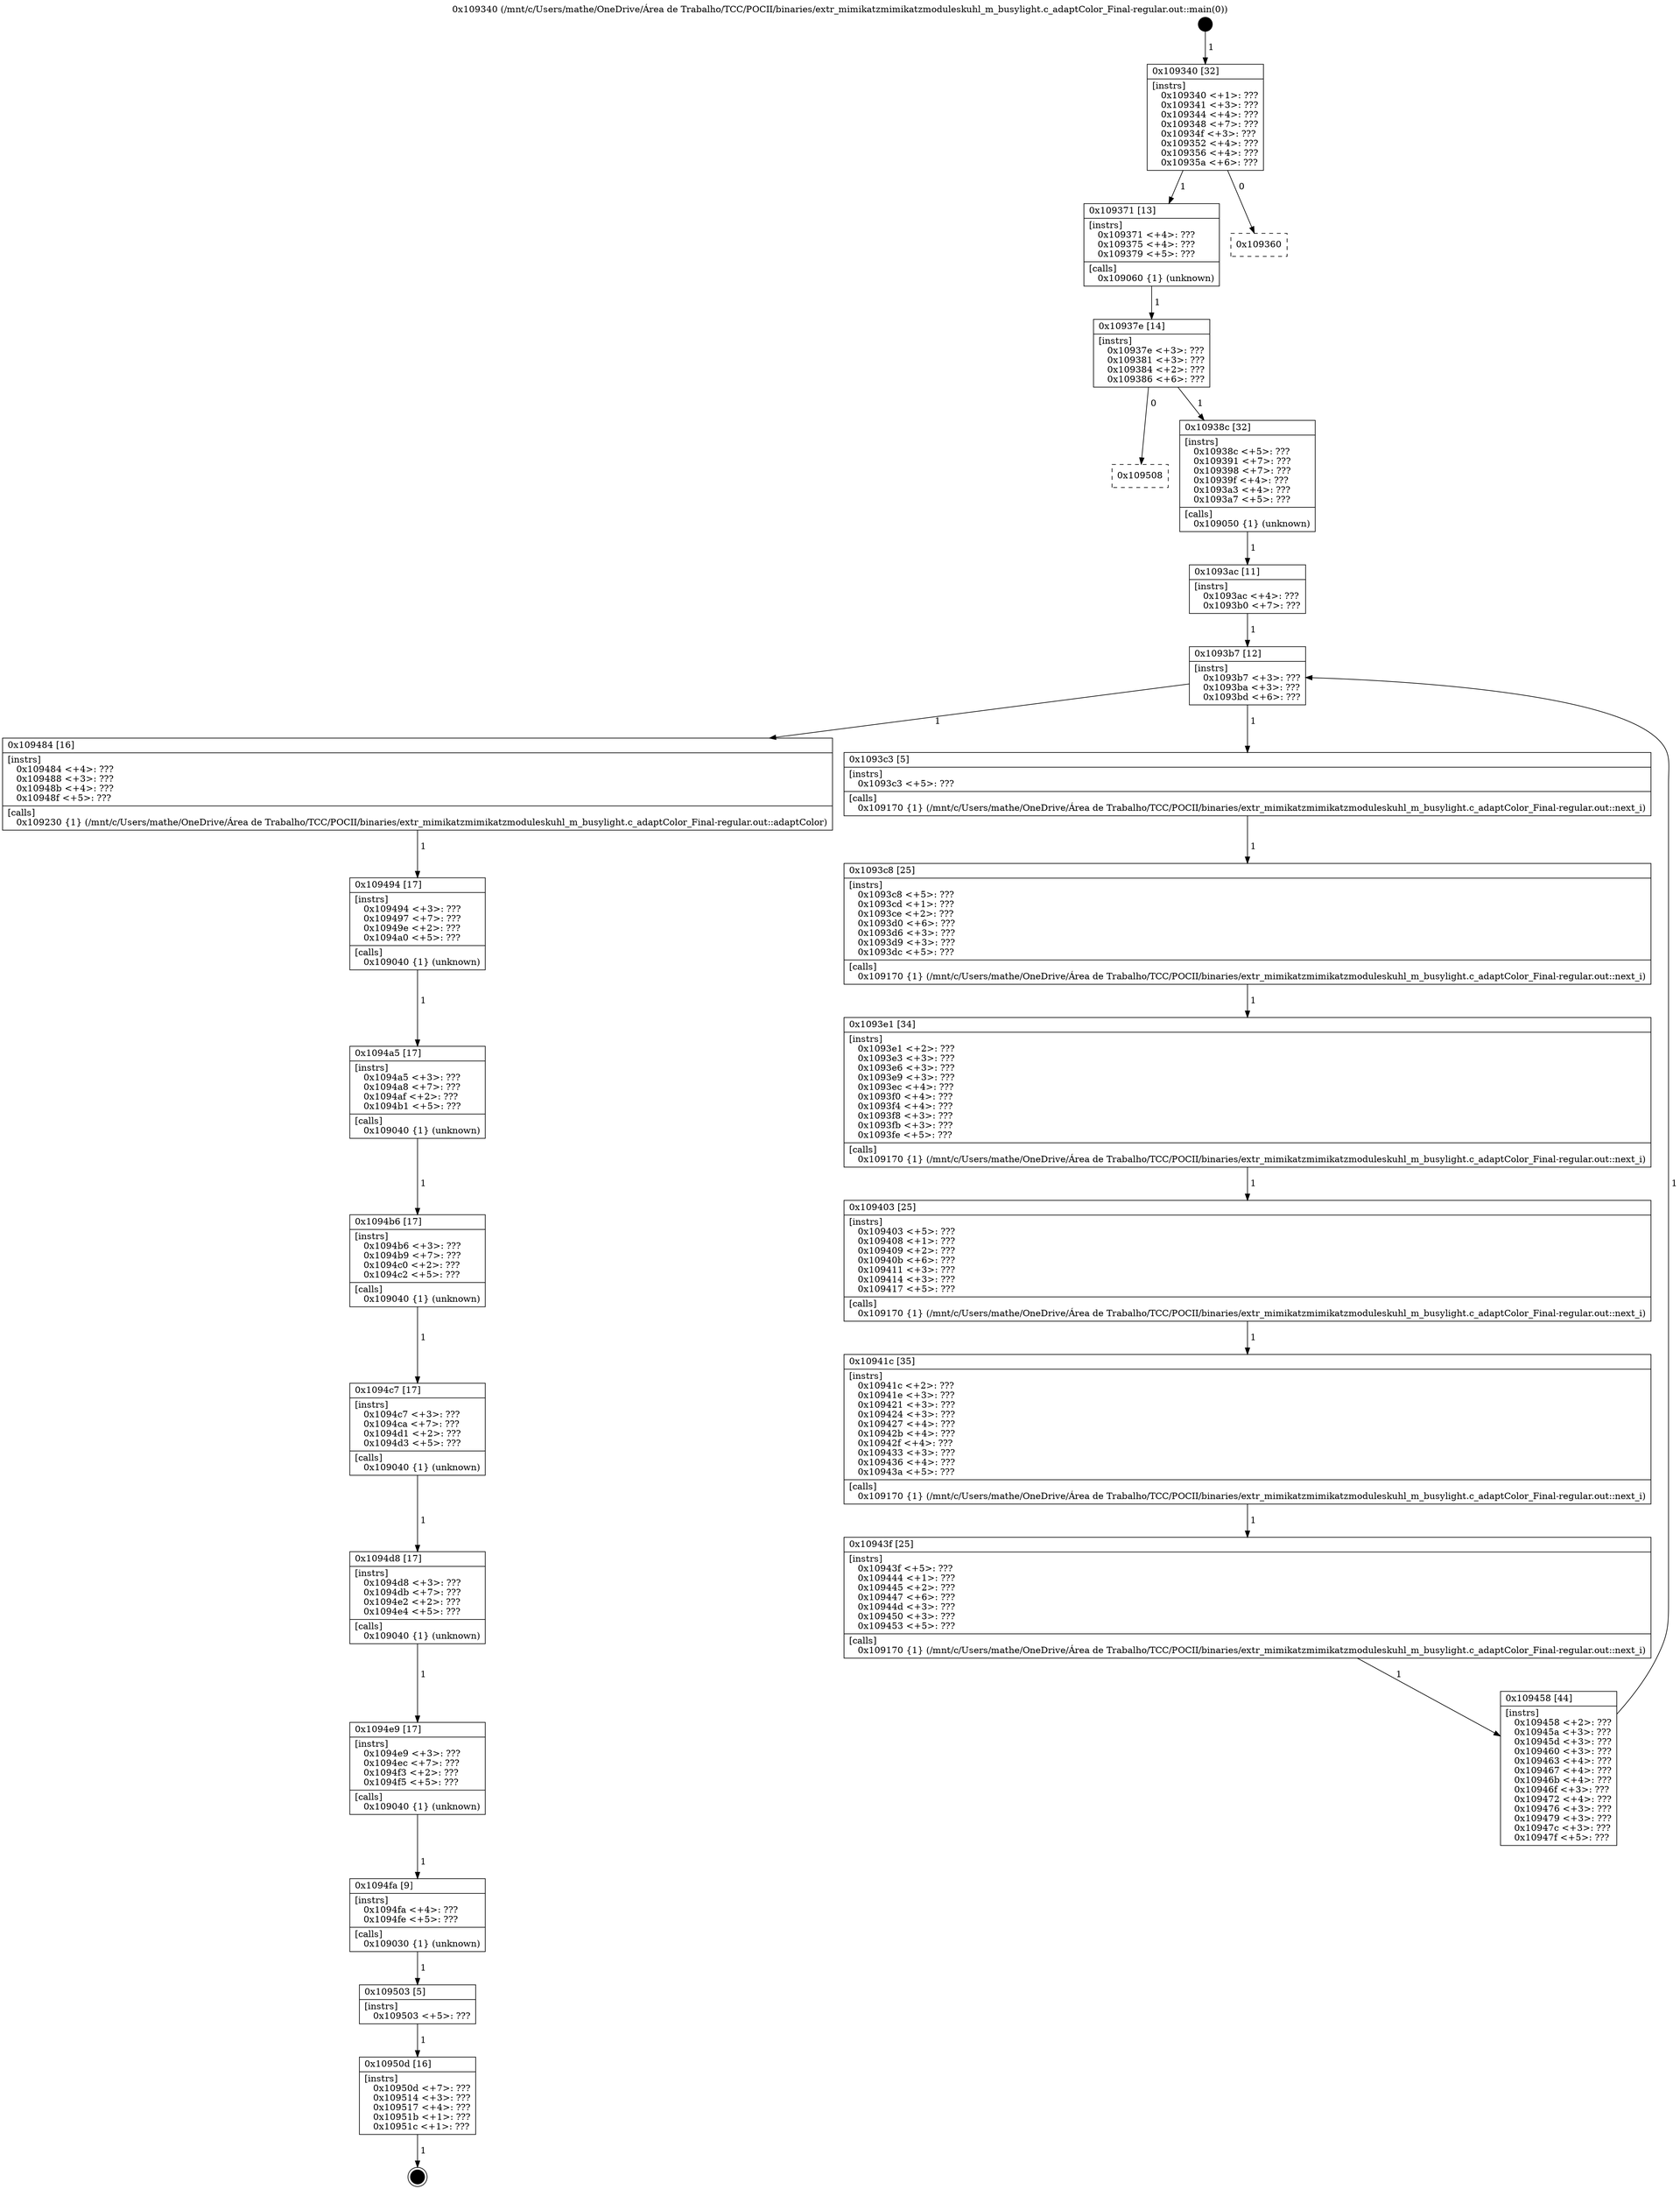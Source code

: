 digraph "0x109340" {
  label = "0x109340 (/mnt/c/Users/mathe/OneDrive/Área de Trabalho/TCC/POCII/binaries/extr_mimikatzmimikatzmoduleskuhl_m_busylight.c_adaptColor_Final-regular.out::main(0))"
  labelloc = "t"
  node[shape=record]

  Entry [label="",width=0.3,height=0.3,shape=circle,fillcolor=black,style=filled]
  "0x109340" [label="{
     0x109340 [32]\l
     | [instrs]\l
     &nbsp;&nbsp;0x109340 \<+1\>: ???\l
     &nbsp;&nbsp;0x109341 \<+3\>: ???\l
     &nbsp;&nbsp;0x109344 \<+4\>: ???\l
     &nbsp;&nbsp;0x109348 \<+7\>: ???\l
     &nbsp;&nbsp;0x10934f \<+3\>: ???\l
     &nbsp;&nbsp;0x109352 \<+4\>: ???\l
     &nbsp;&nbsp;0x109356 \<+4\>: ???\l
     &nbsp;&nbsp;0x10935a \<+6\>: ???\l
  }"]
  "0x109371" [label="{
     0x109371 [13]\l
     | [instrs]\l
     &nbsp;&nbsp;0x109371 \<+4\>: ???\l
     &nbsp;&nbsp;0x109375 \<+4\>: ???\l
     &nbsp;&nbsp;0x109379 \<+5\>: ???\l
     | [calls]\l
     &nbsp;&nbsp;0x109060 \{1\} (unknown)\l
  }"]
  "0x109360" [label="{
     0x109360\l
  }", style=dashed]
  "0x10937e" [label="{
     0x10937e [14]\l
     | [instrs]\l
     &nbsp;&nbsp;0x10937e \<+3\>: ???\l
     &nbsp;&nbsp;0x109381 \<+3\>: ???\l
     &nbsp;&nbsp;0x109384 \<+2\>: ???\l
     &nbsp;&nbsp;0x109386 \<+6\>: ???\l
  }"]
  "0x109508" [label="{
     0x109508\l
  }", style=dashed]
  "0x10938c" [label="{
     0x10938c [32]\l
     | [instrs]\l
     &nbsp;&nbsp;0x10938c \<+5\>: ???\l
     &nbsp;&nbsp;0x109391 \<+7\>: ???\l
     &nbsp;&nbsp;0x109398 \<+7\>: ???\l
     &nbsp;&nbsp;0x10939f \<+4\>: ???\l
     &nbsp;&nbsp;0x1093a3 \<+4\>: ???\l
     &nbsp;&nbsp;0x1093a7 \<+5\>: ???\l
     | [calls]\l
     &nbsp;&nbsp;0x109050 \{1\} (unknown)\l
  }"]
  Exit [label="",width=0.3,height=0.3,shape=circle,fillcolor=black,style=filled,peripheries=2]
  "0x1093b7" [label="{
     0x1093b7 [12]\l
     | [instrs]\l
     &nbsp;&nbsp;0x1093b7 \<+3\>: ???\l
     &nbsp;&nbsp;0x1093ba \<+3\>: ???\l
     &nbsp;&nbsp;0x1093bd \<+6\>: ???\l
  }"]
  "0x109484" [label="{
     0x109484 [16]\l
     | [instrs]\l
     &nbsp;&nbsp;0x109484 \<+4\>: ???\l
     &nbsp;&nbsp;0x109488 \<+3\>: ???\l
     &nbsp;&nbsp;0x10948b \<+4\>: ???\l
     &nbsp;&nbsp;0x10948f \<+5\>: ???\l
     | [calls]\l
     &nbsp;&nbsp;0x109230 \{1\} (/mnt/c/Users/mathe/OneDrive/Área de Trabalho/TCC/POCII/binaries/extr_mimikatzmimikatzmoduleskuhl_m_busylight.c_adaptColor_Final-regular.out::adaptColor)\l
  }"]
  "0x1093c3" [label="{
     0x1093c3 [5]\l
     | [instrs]\l
     &nbsp;&nbsp;0x1093c3 \<+5\>: ???\l
     | [calls]\l
     &nbsp;&nbsp;0x109170 \{1\} (/mnt/c/Users/mathe/OneDrive/Área de Trabalho/TCC/POCII/binaries/extr_mimikatzmimikatzmoduleskuhl_m_busylight.c_adaptColor_Final-regular.out::next_i)\l
  }"]
  "0x1093c8" [label="{
     0x1093c8 [25]\l
     | [instrs]\l
     &nbsp;&nbsp;0x1093c8 \<+5\>: ???\l
     &nbsp;&nbsp;0x1093cd \<+1\>: ???\l
     &nbsp;&nbsp;0x1093ce \<+2\>: ???\l
     &nbsp;&nbsp;0x1093d0 \<+6\>: ???\l
     &nbsp;&nbsp;0x1093d6 \<+3\>: ???\l
     &nbsp;&nbsp;0x1093d9 \<+3\>: ???\l
     &nbsp;&nbsp;0x1093dc \<+5\>: ???\l
     | [calls]\l
     &nbsp;&nbsp;0x109170 \{1\} (/mnt/c/Users/mathe/OneDrive/Área de Trabalho/TCC/POCII/binaries/extr_mimikatzmimikatzmoduleskuhl_m_busylight.c_adaptColor_Final-regular.out::next_i)\l
  }"]
  "0x1093e1" [label="{
     0x1093e1 [34]\l
     | [instrs]\l
     &nbsp;&nbsp;0x1093e1 \<+2\>: ???\l
     &nbsp;&nbsp;0x1093e3 \<+3\>: ???\l
     &nbsp;&nbsp;0x1093e6 \<+3\>: ???\l
     &nbsp;&nbsp;0x1093e9 \<+3\>: ???\l
     &nbsp;&nbsp;0x1093ec \<+4\>: ???\l
     &nbsp;&nbsp;0x1093f0 \<+4\>: ???\l
     &nbsp;&nbsp;0x1093f4 \<+4\>: ???\l
     &nbsp;&nbsp;0x1093f8 \<+3\>: ???\l
     &nbsp;&nbsp;0x1093fb \<+3\>: ???\l
     &nbsp;&nbsp;0x1093fe \<+5\>: ???\l
     | [calls]\l
     &nbsp;&nbsp;0x109170 \{1\} (/mnt/c/Users/mathe/OneDrive/Área de Trabalho/TCC/POCII/binaries/extr_mimikatzmimikatzmoduleskuhl_m_busylight.c_adaptColor_Final-regular.out::next_i)\l
  }"]
  "0x109403" [label="{
     0x109403 [25]\l
     | [instrs]\l
     &nbsp;&nbsp;0x109403 \<+5\>: ???\l
     &nbsp;&nbsp;0x109408 \<+1\>: ???\l
     &nbsp;&nbsp;0x109409 \<+2\>: ???\l
     &nbsp;&nbsp;0x10940b \<+6\>: ???\l
     &nbsp;&nbsp;0x109411 \<+3\>: ???\l
     &nbsp;&nbsp;0x109414 \<+3\>: ???\l
     &nbsp;&nbsp;0x109417 \<+5\>: ???\l
     | [calls]\l
     &nbsp;&nbsp;0x109170 \{1\} (/mnt/c/Users/mathe/OneDrive/Área de Trabalho/TCC/POCII/binaries/extr_mimikatzmimikatzmoduleskuhl_m_busylight.c_adaptColor_Final-regular.out::next_i)\l
  }"]
  "0x10941c" [label="{
     0x10941c [35]\l
     | [instrs]\l
     &nbsp;&nbsp;0x10941c \<+2\>: ???\l
     &nbsp;&nbsp;0x10941e \<+3\>: ???\l
     &nbsp;&nbsp;0x109421 \<+3\>: ???\l
     &nbsp;&nbsp;0x109424 \<+3\>: ???\l
     &nbsp;&nbsp;0x109427 \<+4\>: ???\l
     &nbsp;&nbsp;0x10942b \<+4\>: ???\l
     &nbsp;&nbsp;0x10942f \<+4\>: ???\l
     &nbsp;&nbsp;0x109433 \<+3\>: ???\l
     &nbsp;&nbsp;0x109436 \<+4\>: ???\l
     &nbsp;&nbsp;0x10943a \<+5\>: ???\l
     | [calls]\l
     &nbsp;&nbsp;0x109170 \{1\} (/mnt/c/Users/mathe/OneDrive/Área de Trabalho/TCC/POCII/binaries/extr_mimikatzmimikatzmoduleskuhl_m_busylight.c_adaptColor_Final-regular.out::next_i)\l
  }"]
  "0x10943f" [label="{
     0x10943f [25]\l
     | [instrs]\l
     &nbsp;&nbsp;0x10943f \<+5\>: ???\l
     &nbsp;&nbsp;0x109444 \<+1\>: ???\l
     &nbsp;&nbsp;0x109445 \<+2\>: ???\l
     &nbsp;&nbsp;0x109447 \<+6\>: ???\l
     &nbsp;&nbsp;0x10944d \<+3\>: ???\l
     &nbsp;&nbsp;0x109450 \<+3\>: ???\l
     &nbsp;&nbsp;0x109453 \<+5\>: ???\l
     | [calls]\l
     &nbsp;&nbsp;0x109170 \{1\} (/mnt/c/Users/mathe/OneDrive/Área de Trabalho/TCC/POCII/binaries/extr_mimikatzmimikatzmoduleskuhl_m_busylight.c_adaptColor_Final-regular.out::next_i)\l
  }"]
  "0x109458" [label="{
     0x109458 [44]\l
     | [instrs]\l
     &nbsp;&nbsp;0x109458 \<+2\>: ???\l
     &nbsp;&nbsp;0x10945a \<+3\>: ???\l
     &nbsp;&nbsp;0x10945d \<+3\>: ???\l
     &nbsp;&nbsp;0x109460 \<+3\>: ???\l
     &nbsp;&nbsp;0x109463 \<+4\>: ???\l
     &nbsp;&nbsp;0x109467 \<+4\>: ???\l
     &nbsp;&nbsp;0x10946b \<+4\>: ???\l
     &nbsp;&nbsp;0x10946f \<+3\>: ???\l
     &nbsp;&nbsp;0x109472 \<+4\>: ???\l
     &nbsp;&nbsp;0x109476 \<+3\>: ???\l
     &nbsp;&nbsp;0x109479 \<+3\>: ???\l
     &nbsp;&nbsp;0x10947c \<+3\>: ???\l
     &nbsp;&nbsp;0x10947f \<+5\>: ???\l
  }"]
  "0x1093ac" [label="{
     0x1093ac [11]\l
     | [instrs]\l
     &nbsp;&nbsp;0x1093ac \<+4\>: ???\l
     &nbsp;&nbsp;0x1093b0 \<+7\>: ???\l
  }"]
  "0x109494" [label="{
     0x109494 [17]\l
     | [instrs]\l
     &nbsp;&nbsp;0x109494 \<+3\>: ???\l
     &nbsp;&nbsp;0x109497 \<+7\>: ???\l
     &nbsp;&nbsp;0x10949e \<+2\>: ???\l
     &nbsp;&nbsp;0x1094a0 \<+5\>: ???\l
     | [calls]\l
     &nbsp;&nbsp;0x109040 \{1\} (unknown)\l
  }"]
  "0x1094a5" [label="{
     0x1094a5 [17]\l
     | [instrs]\l
     &nbsp;&nbsp;0x1094a5 \<+3\>: ???\l
     &nbsp;&nbsp;0x1094a8 \<+7\>: ???\l
     &nbsp;&nbsp;0x1094af \<+2\>: ???\l
     &nbsp;&nbsp;0x1094b1 \<+5\>: ???\l
     | [calls]\l
     &nbsp;&nbsp;0x109040 \{1\} (unknown)\l
  }"]
  "0x1094b6" [label="{
     0x1094b6 [17]\l
     | [instrs]\l
     &nbsp;&nbsp;0x1094b6 \<+3\>: ???\l
     &nbsp;&nbsp;0x1094b9 \<+7\>: ???\l
     &nbsp;&nbsp;0x1094c0 \<+2\>: ???\l
     &nbsp;&nbsp;0x1094c2 \<+5\>: ???\l
     | [calls]\l
     &nbsp;&nbsp;0x109040 \{1\} (unknown)\l
  }"]
  "0x1094c7" [label="{
     0x1094c7 [17]\l
     | [instrs]\l
     &nbsp;&nbsp;0x1094c7 \<+3\>: ???\l
     &nbsp;&nbsp;0x1094ca \<+7\>: ???\l
     &nbsp;&nbsp;0x1094d1 \<+2\>: ???\l
     &nbsp;&nbsp;0x1094d3 \<+5\>: ???\l
     | [calls]\l
     &nbsp;&nbsp;0x109040 \{1\} (unknown)\l
  }"]
  "0x1094d8" [label="{
     0x1094d8 [17]\l
     | [instrs]\l
     &nbsp;&nbsp;0x1094d8 \<+3\>: ???\l
     &nbsp;&nbsp;0x1094db \<+7\>: ???\l
     &nbsp;&nbsp;0x1094e2 \<+2\>: ???\l
     &nbsp;&nbsp;0x1094e4 \<+5\>: ???\l
     | [calls]\l
     &nbsp;&nbsp;0x109040 \{1\} (unknown)\l
  }"]
  "0x1094e9" [label="{
     0x1094e9 [17]\l
     | [instrs]\l
     &nbsp;&nbsp;0x1094e9 \<+3\>: ???\l
     &nbsp;&nbsp;0x1094ec \<+7\>: ???\l
     &nbsp;&nbsp;0x1094f3 \<+2\>: ???\l
     &nbsp;&nbsp;0x1094f5 \<+5\>: ???\l
     | [calls]\l
     &nbsp;&nbsp;0x109040 \{1\} (unknown)\l
  }"]
  "0x1094fa" [label="{
     0x1094fa [9]\l
     | [instrs]\l
     &nbsp;&nbsp;0x1094fa \<+4\>: ???\l
     &nbsp;&nbsp;0x1094fe \<+5\>: ???\l
     | [calls]\l
     &nbsp;&nbsp;0x109030 \{1\} (unknown)\l
  }"]
  "0x109503" [label="{
     0x109503 [5]\l
     | [instrs]\l
     &nbsp;&nbsp;0x109503 \<+5\>: ???\l
  }"]
  "0x10950d" [label="{
     0x10950d [16]\l
     | [instrs]\l
     &nbsp;&nbsp;0x10950d \<+7\>: ???\l
     &nbsp;&nbsp;0x109514 \<+3\>: ???\l
     &nbsp;&nbsp;0x109517 \<+4\>: ???\l
     &nbsp;&nbsp;0x10951b \<+1\>: ???\l
     &nbsp;&nbsp;0x10951c \<+1\>: ???\l
  }"]
  Entry -> "0x109340" [label=" 1"]
  "0x109340" -> "0x109371" [label=" 1"]
  "0x109340" -> "0x109360" [label=" 0"]
  "0x109371" -> "0x10937e" [label=" 1"]
  "0x10937e" -> "0x109508" [label=" 0"]
  "0x10937e" -> "0x10938c" [label=" 1"]
  "0x10950d" -> Exit [label=" 1"]
  "0x10938c" -> "0x1093ac" [label=" 1"]
  "0x1093b7" -> "0x109484" [label=" 1"]
  "0x1093b7" -> "0x1093c3" [label=" 1"]
  "0x1093c3" -> "0x1093c8" [label=" 1"]
  "0x1093c8" -> "0x1093e1" [label=" 1"]
  "0x1093e1" -> "0x109403" [label=" 1"]
  "0x109403" -> "0x10941c" [label=" 1"]
  "0x10941c" -> "0x10943f" [label=" 1"]
  "0x10943f" -> "0x109458" [label=" 1"]
  "0x1093ac" -> "0x1093b7" [label=" 1"]
  "0x109458" -> "0x1093b7" [label=" 1"]
  "0x109484" -> "0x109494" [label=" 1"]
  "0x109494" -> "0x1094a5" [label=" 1"]
  "0x1094a5" -> "0x1094b6" [label=" 1"]
  "0x1094b6" -> "0x1094c7" [label=" 1"]
  "0x1094c7" -> "0x1094d8" [label=" 1"]
  "0x1094d8" -> "0x1094e9" [label=" 1"]
  "0x1094e9" -> "0x1094fa" [label=" 1"]
  "0x1094fa" -> "0x109503" [label=" 1"]
  "0x109503" -> "0x10950d" [label=" 1"]
}
